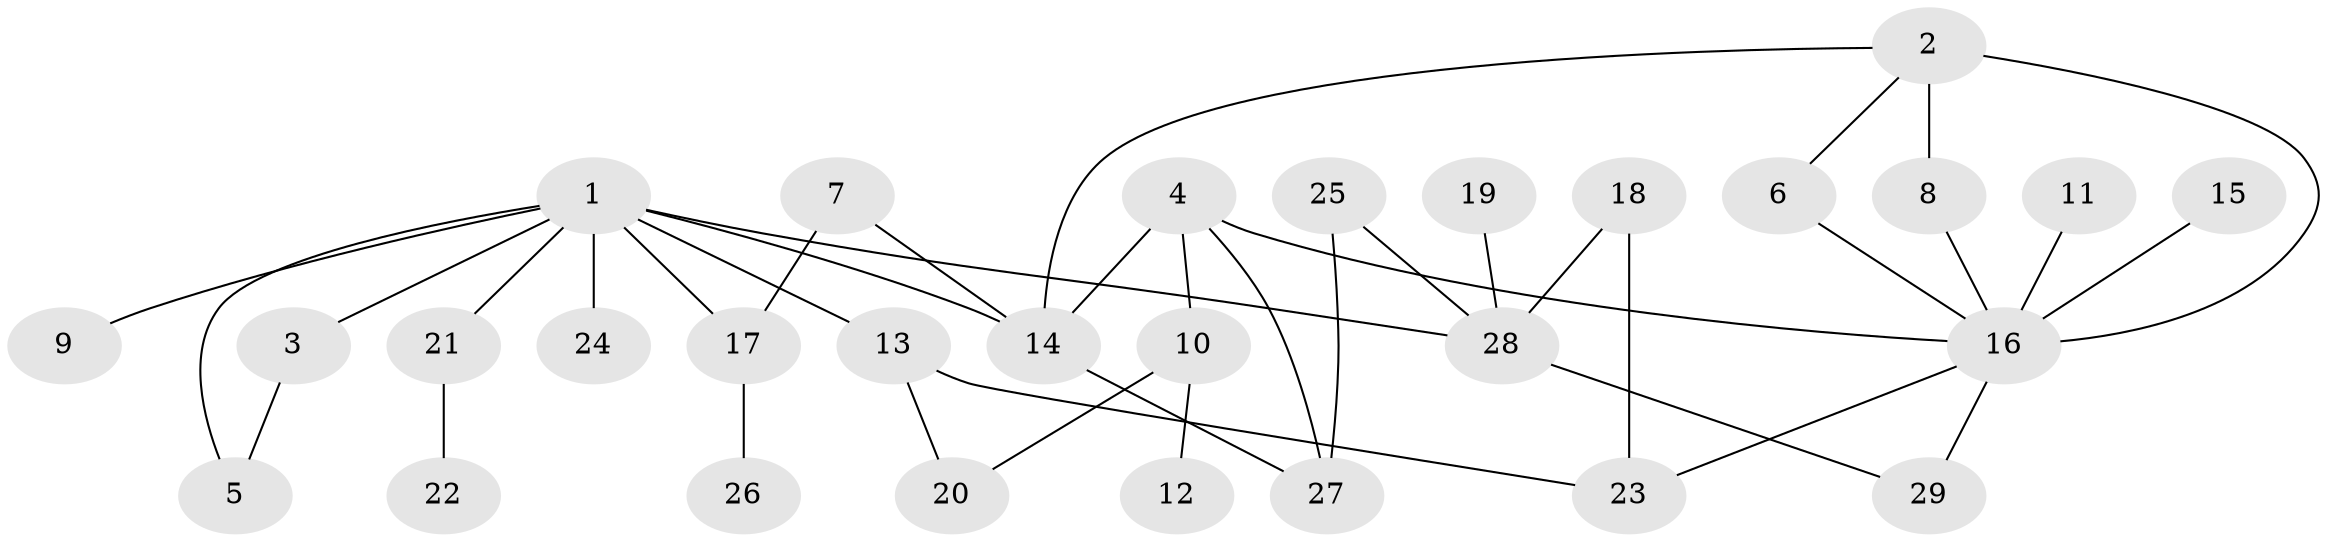 // original degree distribution, {6: 0.07017543859649122, 2: 0.3157894736842105, 5: 0.05263157894736842, 4: 0.08771929824561403, 3: 0.15789473684210525, 1: 0.3157894736842105}
// Generated by graph-tools (version 1.1) at 2025/25/03/09/25 03:25:29]
// undirected, 29 vertices, 39 edges
graph export_dot {
graph [start="1"]
  node [color=gray90,style=filled];
  1;
  2;
  3;
  4;
  5;
  6;
  7;
  8;
  9;
  10;
  11;
  12;
  13;
  14;
  15;
  16;
  17;
  18;
  19;
  20;
  21;
  22;
  23;
  24;
  25;
  26;
  27;
  28;
  29;
  1 -- 3 [weight=1.0];
  1 -- 5 [weight=1.0];
  1 -- 9 [weight=1.0];
  1 -- 13 [weight=1.0];
  1 -- 14 [weight=1.0];
  1 -- 17 [weight=1.0];
  1 -- 21 [weight=1.0];
  1 -- 24 [weight=1.0];
  1 -- 28 [weight=1.0];
  2 -- 6 [weight=1.0];
  2 -- 8 [weight=1.0];
  2 -- 14 [weight=1.0];
  2 -- 16 [weight=2.0];
  3 -- 5 [weight=1.0];
  4 -- 10 [weight=1.0];
  4 -- 14 [weight=1.0];
  4 -- 16 [weight=1.0];
  4 -- 27 [weight=1.0];
  6 -- 16 [weight=1.0];
  7 -- 14 [weight=1.0];
  7 -- 17 [weight=1.0];
  8 -- 16 [weight=1.0];
  10 -- 12 [weight=1.0];
  10 -- 20 [weight=1.0];
  11 -- 16 [weight=1.0];
  13 -- 20 [weight=1.0];
  13 -- 23 [weight=1.0];
  14 -- 27 [weight=1.0];
  15 -- 16 [weight=2.0];
  16 -- 23 [weight=1.0];
  16 -- 29 [weight=1.0];
  17 -- 26 [weight=1.0];
  18 -- 23 [weight=1.0];
  18 -- 28 [weight=1.0];
  19 -- 28 [weight=1.0];
  21 -- 22 [weight=1.0];
  25 -- 27 [weight=1.0];
  25 -- 28 [weight=1.0];
  28 -- 29 [weight=1.0];
}

